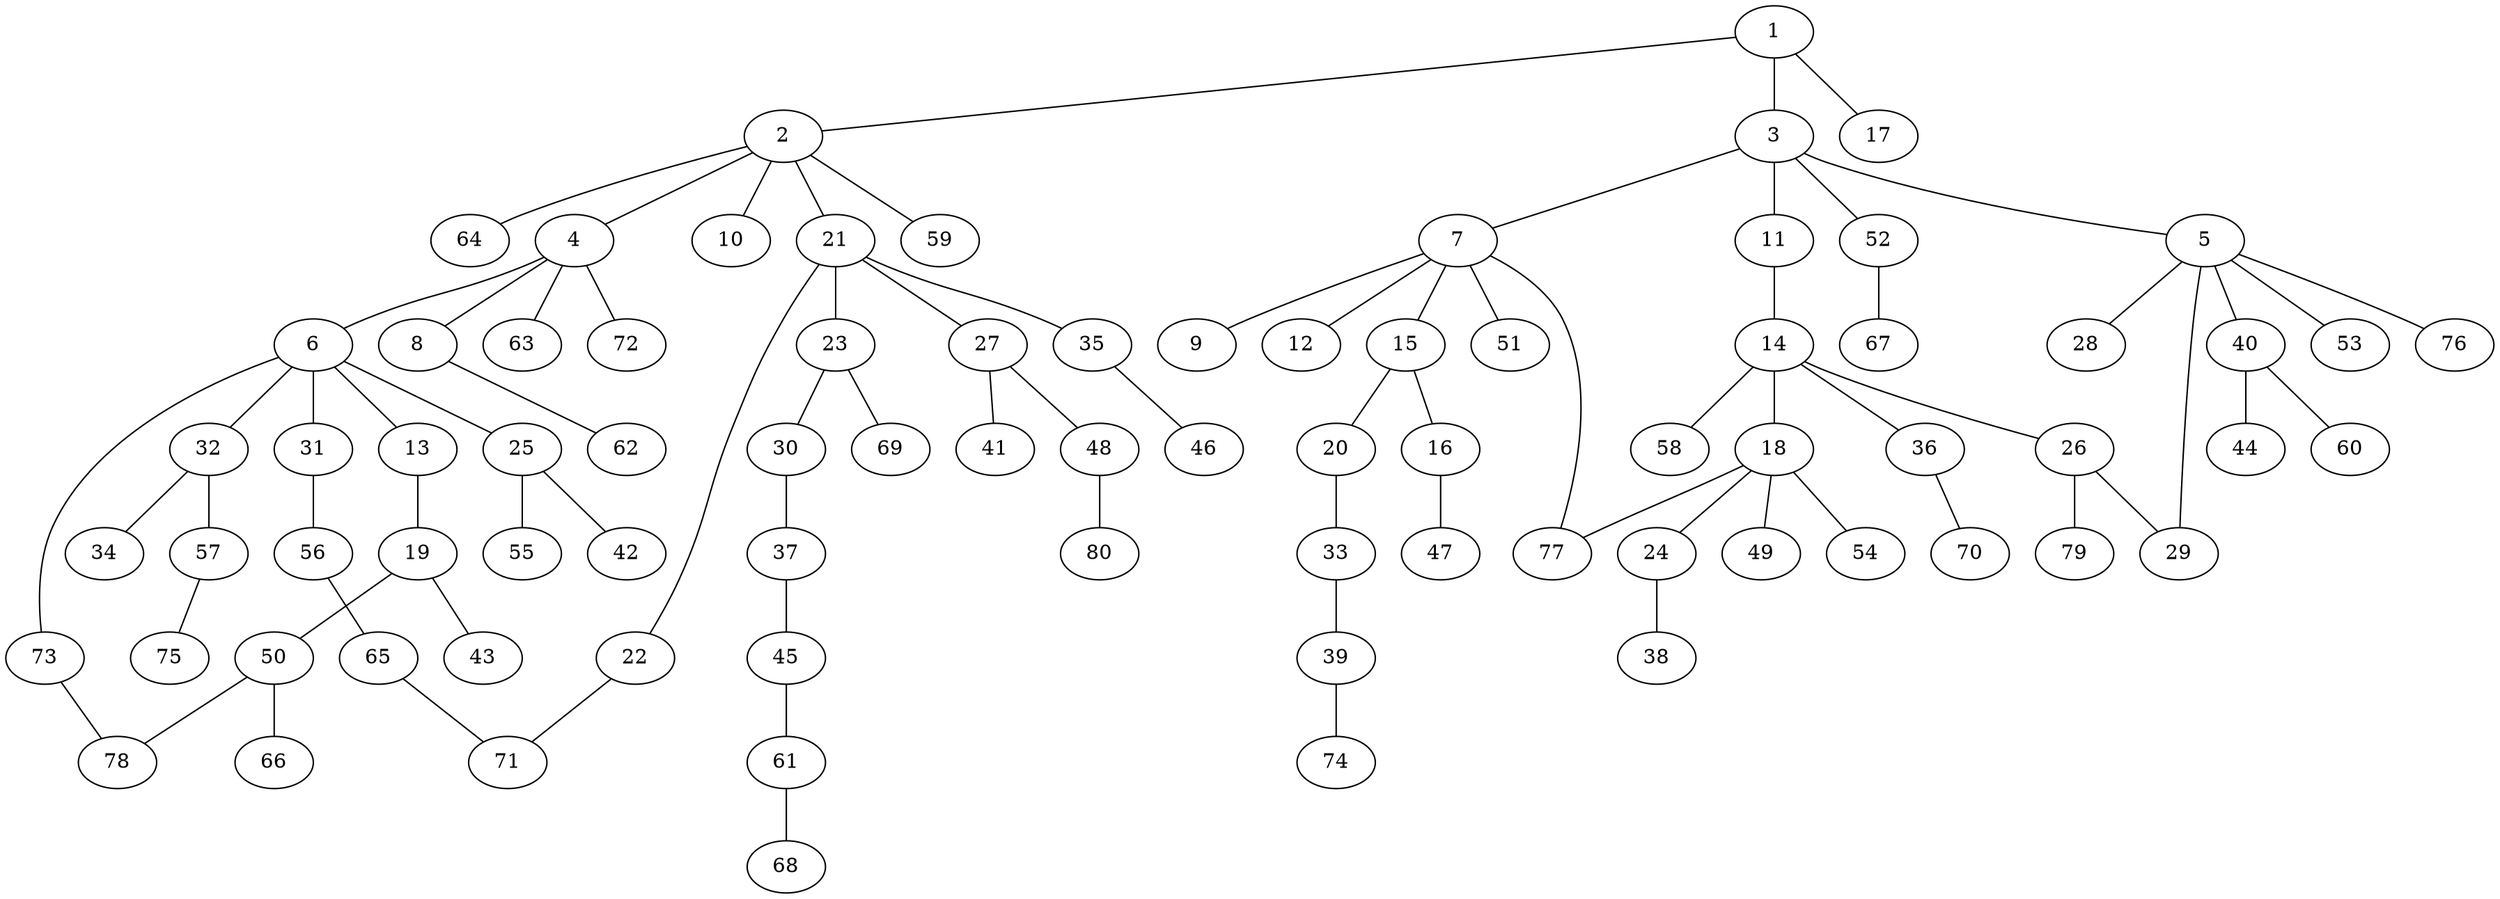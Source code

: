 graph graphname {1--2
1--3
1--17
2--4
2--10
2--21
2--59
2--64
3--5
3--7
3--11
3--52
4--6
4--8
4--63
4--72
5--28
5--29
5--40
5--53
5--76
6--13
6--25
6--31
6--32
6--73
7--9
7--12
7--15
7--51
7--77
8--62
11--14
13--19
14--18
14--26
14--36
14--58
15--16
15--20
16--47
18--24
18--49
18--54
18--77
19--43
19--50
20--33
21--22
21--23
21--27
21--35
22--71
23--30
23--69
24--38
25--42
25--55
26--29
26--79
27--41
27--48
30--37
31--56
32--34
32--57
33--39
35--46
36--70
37--45
39--74
40--44
40--60
45--61
48--80
50--66
50--78
52--67
56--65
57--75
61--68
65--71
73--78
}